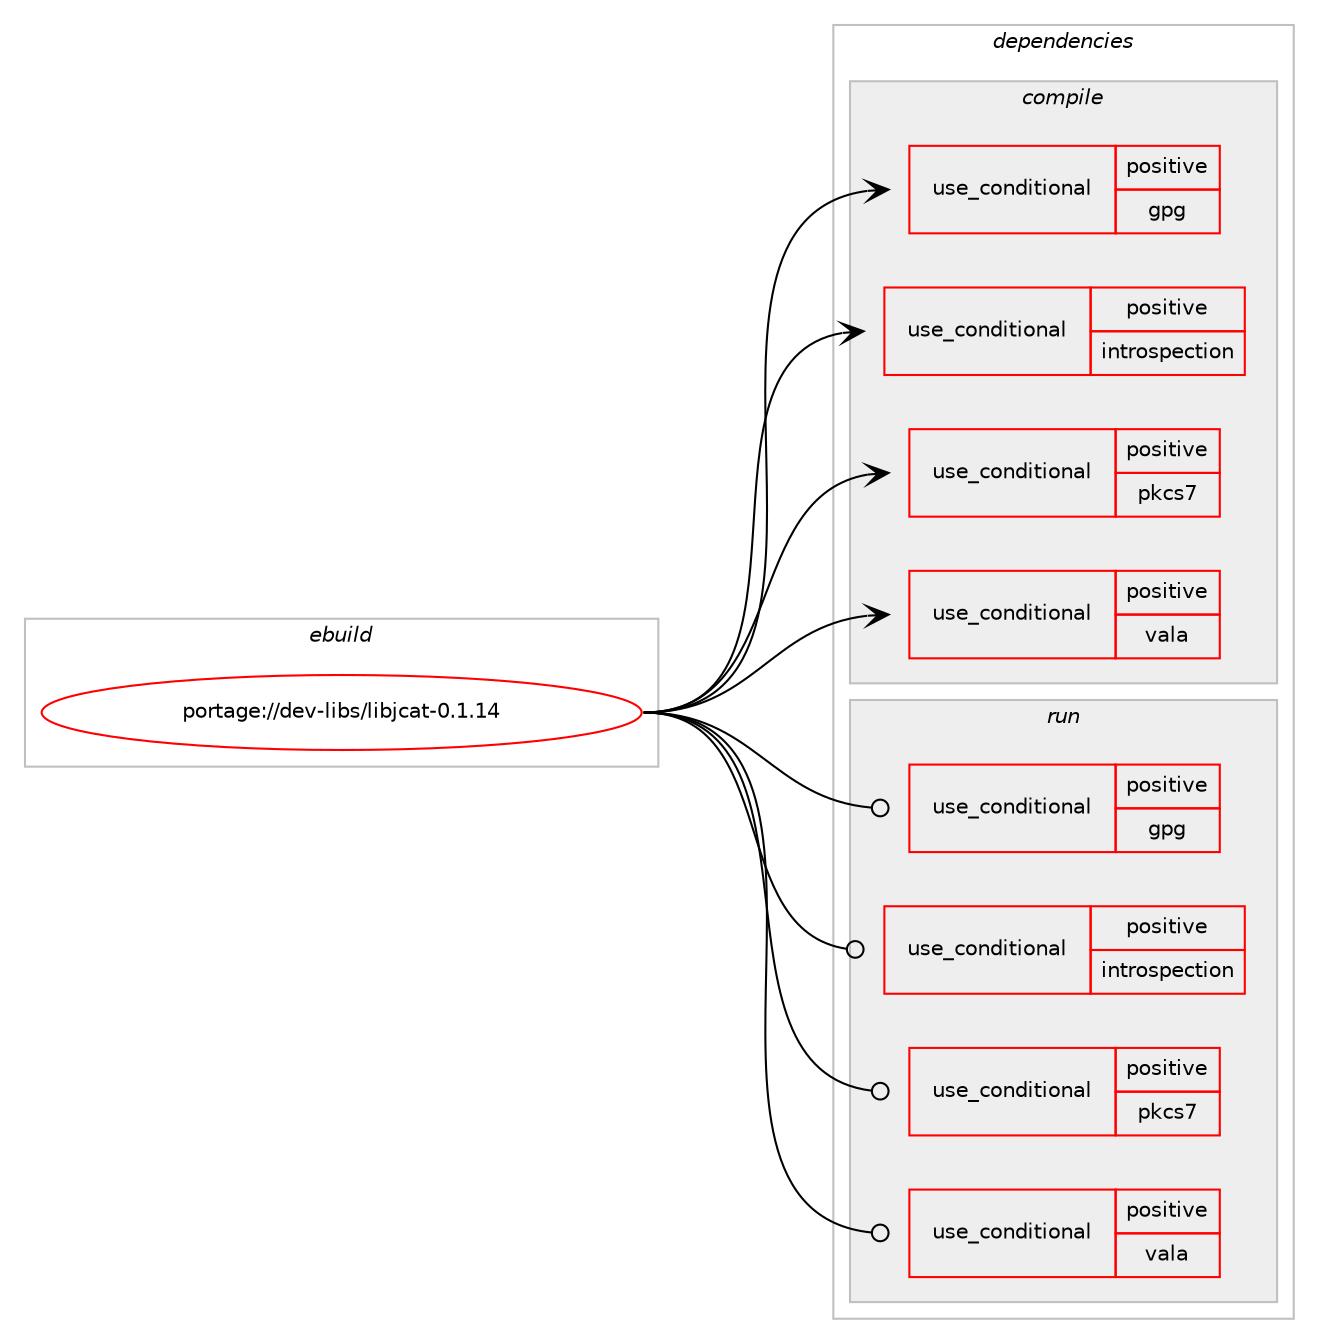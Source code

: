 digraph prolog {

# *************
# Graph options
# *************

newrank=true;
concentrate=true;
compound=true;
graph [rankdir=LR,fontname=Helvetica,fontsize=10,ranksep=1.5];#, ranksep=2.5, nodesep=0.2];
edge  [arrowhead=vee];
node  [fontname=Helvetica,fontsize=10];

# **********
# The ebuild
# **********

subgraph cluster_leftcol {
color=gray;
rank=same;
label=<<i>ebuild</i>>;
id [label="portage://dev-libs/libjcat-0.1.14", color=red, width=4, href="../dev-libs/libjcat-0.1.14.svg"];
}

# ****************
# The dependencies
# ****************

subgraph cluster_midcol {
color=gray;
label=<<i>dependencies</i>>;
subgraph cluster_compile {
fillcolor="#eeeeee";
style=filled;
label=<<i>compile</i>>;
subgraph cond26148 {
dependency55957 [label=<<TABLE BORDER="0" CELLBORDER="1" CELLSPACING="0" CELLPADDING="4"><TR><TD ROWSPAN="3" CELLPADDING="10">use_conditional</TD></TR><TR><TD>positive</TD></TR><TR><TD>gpg</TD></TR></TABLE>>, shape=none, color=red];
# *** BEGIN UNKNOWN DEPENDENCY TYPE (TODO) ***
# dependency55957 -> package_dependency(portage://dev-libs/libjcat-0.1.14,install,no,app-crypt,gpgme,none,[,,],any_same_slot,[])
# *** END UNKNOWN DEPENDENCY TYPE (TODO) ***

# *** BEGIN UNKNOWN DEPENDENCY TYPE (TODO) ***
# dependency55957 -> package_dependency(portage://dev-libs/libjcat-0.1.14,install,no,dev-libs,libgpg-error,none,[,,],[],[])
# *** END UNKNOWN DEPENDENCY TYPE (TODO) ***

}
id:e -> dependency55957:w [weight=20,style="solid",arrowhead="vee"];
subgraph cond26149 {
dependency55958 [label=<<TABLE BORDER="0" CELLBORDER="1" CELLSPACING="0" CELLPADDING="4"><TR><TD ROWSPAN="3" CELLPADDING="10">use_conditional</TD></TR><TR><TD>positive</TD></TR><TR><TD>introspection</TD></TR></TABLE>>, shape=none, color=red];
# *** BEGIN UNKNOWN DEPENDENCY TYPE (TODO) ***
# dependency55958 -> package_dependency(portage://dev-libs/libjcat-0.1.14,install,no,dev-libs,gobject-introspection,none,[,,],any_same_slot,[])
# *** END UNKNOWN DEPENDENCY TYPE (TODO) ***

}
id:e -> dependency55958:w [weight=20,style="solid",arrowhead="vee"];
subgraph cond26150 {
dependency55959 [label=<<TABLE BORDER="0" CELLBORDER="1" CELLSPACING="0" CELLPADDING="4"><TR><TD ROWSPAN="3" CELLPADDING="10">use_conditional</TD></TR><TR><TD>positive</TD></TR><TR><TD>pkcs7</TD></TR></TABLE>>, shape=none, color=red];
# *** BEGIN UNKNOWN DEPENDENCY TYPE (TODO) ***
# dependency55959 -> package_dependency(portage://dev-libs/libjcat-0.1.14,install,no,net-libs,gnutls,none,[,,],[],[])
# *** END UNKNOWN DEPENDENCY TYPE (TODO) ***

}
id:e -> dependency55959:w [weight=20,style="solid",arrowhead="vee"];
subgraph cond26151 {
dependency55960 [label=<<TABLE BORDER="0" CELLBORDER="1" CELLSPACING="0" CELLPADDING="4"><TR><TD ROWSPAN="3" CELLPADDING="10">use_conditional</TD></TR><TR><TD>positive</TD></TR><TR><TD>vala</TD></TR></TABLE>>, shape=none, color=red];
# *** BEGIN UNKNOWN DEPENDENCY TYPE (TODO) ***
# dependency55960 -> package_dependency(portage://dev-libs/libjcat-0.1.14,install,no,dev-lang,vala,none,[,,],any_same_slot,[])
# *** END UNKNOWN DEPENDENCY TYPE (TODO) ***

}
id:e -> dependency55960:w [weight=20,style="solid",arrowhead="vee"];
# *** BEGIN UNKNOWN DEPENDENCY TYPE (TODO) ***
# id -> package_dependency(portage://dev-libs/libjcat-0.1.14,install,no,dev-libs,glib,none,[,,],[slot(2)],[])
# *** END UNKNOWN DEPENDENCY TYPE (TODO) ***

# *** BEGIN UNKNOWN DEPENDENCY TYPE (TODO) ***
# id -> package_dependency(portage://dev-libs/libjcat-0.1.14,install,no,dev-libs,json-glib,none,[,,],any_same_slot,[])
# *** END UNKNOWN DEPENDENCY TYPE (TODO) ***

}
subgraph cluster_compileandrun {
fillcolor="#eeeeee";
style=filled;
label=<<i>compile and run</i>>;
}
subgraph cluster_run {
fillcolor="#eeeeee";
style=filled;
label=<<i>run</i>>;
subgraph cond26152 {
dependency55961 [label=<<TABLE BORDER="0" CELLBORDER="1" CELLSPACING="0" CELLPADDING="4"><TR><TD ROWSPAN="3" CELLPADDING="10">use_conditional</TD></TR><TR><TD>positive</TD></TR><TR><TD>gpg</TD></TR></TABLE>>, shape=none, color=red];
# *** BEGIN UNKNOWN DEPENDENCY TYPE (TODO) ***
# dependency55961 -> package_dependency(portage://dev-libs/libjcat-0.1.14,run,no,app-crypt,gpgme,none,[,,],any_same_slot,[])
# *** END UNKNOWN DEPENDENCY TYPE (TODO) ***

# *** BEGIN UNKNOWN DEPENDENCY TYPE (TODO) ***
# dependency55961 -> package_dependency(portage://dev-libs/libjcat-0.1.14,run,no,dev-libs,libgpg-error,none,[,,],[],[])
# *** END UNKNOWN DEPENDENCY TYPE (TODO) ***

}
id:e -> dependency55961:w [weight=20,style="solid",arrowhead="odot"];
subgraph cond26153 {
dependency55962 [label=<<TABLE BORDER="0" CELLBORDER="1" CELLSPACING="0" CELLPADDING="4"><TR><TD ROWSPAN="3" CELLPADDING="10">use_conditional</TD></TR><TR><TD>positive</TD></TR><TR><TD>introspection</TD></TR></TABLE>>, shape=none, color=red];
# *** BEGIN UNKNOWN DEPENDENCY TYPE (TODO) ***
# dependency55962 -> package_dependency(portage://dev-libs/libjcat-0.1.14,run,no,dev-libs,gobject-introspection,none,[,,],any_same_slot,[])
# *** END UNKNOWN DEPENDENCY TYPE (TODO) ***

}
id:e -> dependency55962:w [weight=20,style="solid",arrowhead="odot"];
subgraph cond26154 {
dependency55963 [label=<<TABLE BORDER="0" CELLBORDER="1" CELLSPACING="0" CELLPADDING="4"><TR><TD ROWSPAN="3" CELLPADDING="10">use_conditional</TD></TR><TR><TD>positive</TD></TR><TR><TD>pkcs7</TD></TR></TABLE>>, shape=none, color=red];
# *** BEGIN UNKNOWN DEPENDENCY TYPE (TODO) ***
# dependency55963 -> package_dependency(portage://dev-libs/libjcat-0.1.14,run,no,net-libs,gnutls,none,[,,],[],[])
# *** END UNKNOWN DEPENDENCY TYPE (TODO) ***

}
id:e -> dependency55963:w [weight=20,style="solid",arrowhead="odot"];
subgraph cond26155 {
dependency55964 [label=<<TABLE BORDER="0" CELLBORDER="1" CELLSPACING="0" CELLPADDING="4"><TR><TD ROWSPAN="3" CELLPADDING="10">use_conditional</TD></TR><TR><TD>positive</TD></TR><TR><TD>vala</TD></TR></TABLE>>, shape=none, color=red];
# *** BEGIN UNKNOWN DEPENDENCY TYPE (TODO) ***
# dependency55964 -> package_dependency(portage://dev-libs/libjcat-0.1.14,run,no,dev-lang,vala,none,[,,],any_same_slot,[])
# *** END UNKNOWN DEPENDENCY TYPE (TODO) ***

}
id:e -> dependency55964:w [weight=20,style="solid",arrowhead="odot"];
# *** BEGIN UNKNOWN DEPENDENCY TYPE (TODO) ***
# id -> package_dependency(portage://dev-libs/libjcat-0.1.14,run,no,dev-libs,glib,none,[,,],[slot(2)],[])
# *** END UNKNOWN DEPENDENCY TYPE (TODO) ***

# *** BEGIN UNKNOWN DEPENDENCY TYPE (TODO) ***
# id -> package_dependency(portage://dev-libs/libjcat-0.1.14,run,no,dev-libs,json-glib,none,[,,],any_same_slot,[])
# *** END UNKNOWN DEPENDENCY TYPE (TODO) ***

}
}

# **************
# The candidates
# **************

subgraph cluster_choices {
rank=same;
color=gray;
label=<<i>candidates</i>>;

}

}
